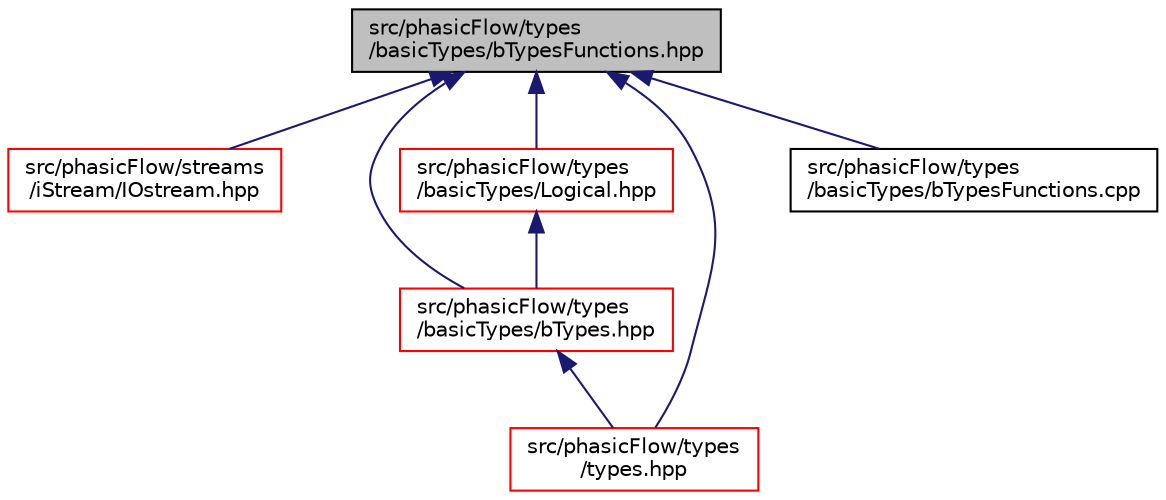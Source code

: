 digraph "src/phasicFlow/types/basicTypes/bTypesFunctions.hpp"
{
 // LATEX_PDF_SIZE
  edge [fontname="Helvetica",fontsize="10",labelfontname="Helvetica",labelfontsize="10"];
  node [fontname="Helvetica",fontsize="10",shape=record];
  Node1 [label="src/phasicFlow/types\l/basicTypes/bTypesFunctions.hpp",height=0.2,width=0.4,color="black", fillcolor="grey75", style="filled", fontcolor="black",tooltip=" "];
  Node1 -> Node2 [dir="back",color="midnightblue",fontsize="10",style="solid",fontname="Helvetica"];
  Node2 [label="src/phasicFlow/streams\l/iStream/IOstream.hpp",height=0.2,width=0.4,color="red", fillcolor="white", style="filled",URL="$IOstream_8hpp.html",tooltip=" "];
  Node1 -> Node486 [dir="back",color="midnightblue",fontsize="10",style="solid",fontname="Helvetica"];
  Node486 [label="src/phasicFlow/types\l/basicTypes/bTypes.hpp",height=0.2,width=0.4,color="red", fillcolor="white", style="filled",URL="$bTypes_8hpp.html",tooltip=" "];
  Node486 -> Node415 [dir="back",color="midnightblue",fontsize="10",style="solid",fontname="Helvetica"];
  Node415 [label="src/phasicFlow/types\l/types.hpp",height=0.2,width=0.4,color="red", fillcolor="white", style="filled",URL="$types_8hpp.html",tooltip=" "];
  Node1 -> Node489 [dir="back",color="midnightblue",fontsize="10",style="solid",fontname="Helvetica"];
  Node489 [label="src/phasicFlow/types\l/basicTypes/Logical.hpp",height=0.2,width=0.4,color="red", fillcolor="white", style="filled",URL="$Logical_8hpp.html",tooltip=" "];
  Node489 -> Node486 [dir="back",color="midnightblue",fontsize="10",style="solid",fontname="Helvetica"];
  Node1 -> Node490 [dir="back",color="midnightblue",fontsize="10",style="solid",fontname="Helvetica"];
  Node490 [label="src/phasicFlow/types\l/basicTypes/bTypesFunctions.cpp",height=0.2,width=0.4,color="black", fillcolor="white", style="filled",URL="$bTypesFunctions_8cpp.html",tooltip=" "];
  Node1 -> Node415 [dir="back",color="midnightblue",fontsize="10",style="solid",fontname="Helvetica"];
}
